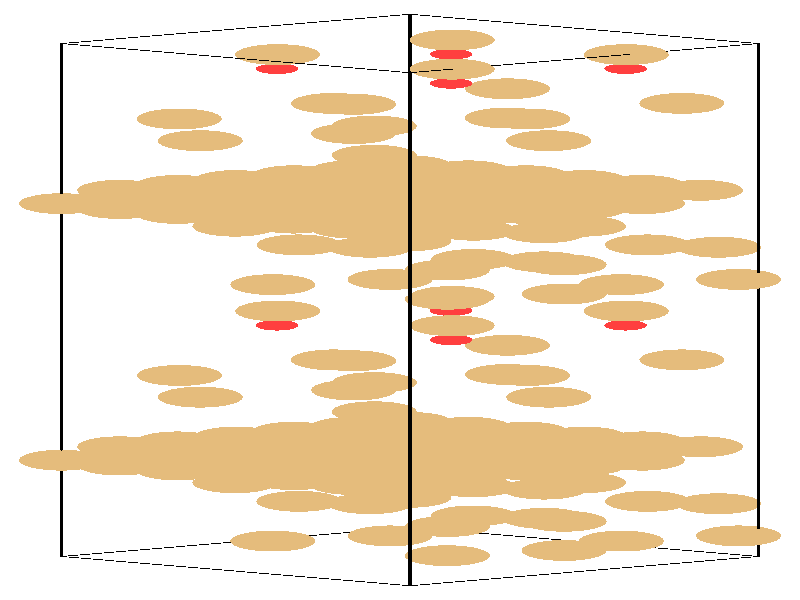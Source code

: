 #include "colors.inc"
#include "finish.inc"

global_settings {assumed_gamma 1 max_trace_level 6}
background {color White}
camera {orthographic
  right -24.86*x up 76.08*y
  direction 1.00*z
  location <0,0,50.00> look_at <0,0,0>}
light_source {<  2.00,   3.00,  40.00> color White
  area_light <0.70, 0, 0>, <0, 0.70, 0>, 3, 3
  adaptive 1 jitter}

#declare simple = finish {phong 0.7}
#declare pale = finish {ambient .5 diffuse .85 roughness .001 specular 0.200 }
#declare intermediate = finish {ambient 0.3 diffuse 0.6 specular 0.10 roughness 0.04 }
#declare vmd = finish {ambient .0 diffuse .65 phong 0.1 phong_size 40. specular 0.500 }
#declare jmol = finish {ambient .2 diffuse .6 specular 1 roughness .001 metallic}
#declare ase2 = finish {ambient 0.05 brilliance 3 diffuse 0.6 metallic specular 0.70 roughness 0.04 reflection 0.15}
#declare ase3 = finish {ambient .15 brilliance 2 diffuse .6 metallic specular 1. roughness .001 reflection .0}
#declare glass = finish {ambient .05 diffuse .3 specular 1. roughness .001}
#declare glass2 = finish {ambient .0 diffuse .3 specular 1. reflection .25 roughness .001}
#declare Rcell = 0.050;
#declare Rbond = 0.100;

#macro atom(LOC, R, COL, TRANS, FIN)
  sphere{LOC, R texture{pigment{color COL transmit TRANS} finish{FIN}}}
#end
#macro constrain(LOC, R, COL, TRANS FIN)
union{torus{R, Rcell rotate 45*z texture{pigment{color COL transmit TRANS} finish{FIN}}}
      torus{R, Rcell rotate -45*z texture{pigment{color COL transmit TRANS} finish{FIN}}}
      translate LOC}
#end

cylinder {<-10.52, -32.52, -33.83>, <  0.31, -36.23, -23.65>, Rcell pigment {Black}}
cylinder {<  0.31, -28.82, -44.00>, < 11.14, -32.52, -33.83>, Rcell pigment {Black}}
cylinder {<  0.31,  36.23, -20.33>, < 11.14,  32.52, -10.15>, Rcell pigment {Black}}
cylinder {<-10.52,  32.52, -10.15>, <  0.31,  28.82,   0.03>, Rcell pigment {Black}}
cylinder {<-10.52, -32.52, -33.83>, <  0.31, -28.82, -44.00>, Rcell pigment {Black}}
cylinder {<  0.31, -36.23, -23.65>, < 11.14, -32.52, -33.83>, Rcell pigment {Black}}
cylinder {<  0.31,  28.82,   0.03>, < 11.14,  32.52, -10.15>, Rcell pigment {Black}}
cylinder {<-10.52,  32.52, -10.15>, <  0.31,  36.23, -20.33>, Rcell pigment {Black}}
cylinder {<-10.52, -32.52, -33.83>, <-10.52,  32.52, -10.15>, Rcell pigment {Black}}
cylinder {<  0.31, -36.23, -23.65>, <  0.31,  28.82,   0.03>, Rcell pigment {Black}}
cylinder {< 11.14, -32.52, -33.83>, < 11.14,  32.52, -10.15>, Rcell pigment {Black}}
cylinder {<  0.31, -28.82, -44.00>, <  0.31,  36.23, -20.33>, Rcell pigment {Black}}
atom(<-10.52, -20.31, -29.38>, 1.32, rgb <0.78, 0.50, 0.20>, 0.0, ase3) // #0 
atom(< -8.71, -20.92, -27.68>, 1.32, rgb <0.78, 0.50, 0.20>, 0.0, ase3) // #1 
atom(< -6.91, -21.54, -25.99>, 1.32, rgb <0.78, 0.50, 0.20>, 0.0, ase3) // #2 
atom(< -8.71, -19.69, -31.08>, 1.32, rgb <0.78, 0.50, 0.20>, 0.0, ase3) // #3 
atom(< -6.91, -20.31, -29.38>, 1.32, rgb <0.78, 0.50, 0.20>, 0.0, ase3) // #4 
atom(< -5.10, -20.92, -27.68>, 1.32, rgb <0.78, 0.50, 0.20>, 0.0, ase3) // #5 
atom(< -6.91, -19.07, -32.77>, 1.32, rgb <0.78, 0.50, 0.20>, 0.0, ase3) // #6 
atom(< -5.10, -19.69, -31.08>, 1.32, rgb <0.78, 0.50, 0.20>, 0.0, ase3) // #7 
atom(< -3.30, -20.31, -29.38>, 1.32, rgb <0.78, 0.50, 0.20>, 0.0, ase3) // #8 
atom(< -8.71, -18.61, -28.76>, 1.32, rgb <0.78, 0.50, 0.20>, 0.0, ase3) // #9 
atom(< -6.91, -19.23, -27.07>, 1.32, rgb <0.78, 0.50, 0.20>, 0.0, ase3) // #10 
atom(< -5.10, -19.85, -25.37>, 1.32, rgb <0.78, 0.50, 0.20>, 0.0, ase3) // #11 
atom(< -6.91, -17.99, -30.46>, 1.32, rgb <0.78, 0.50, 0.20>, 0.0, ase3) // #12 
atom(< -5.10, -18.61, -28.76>, 1.32, rgb <0.78, 0.50, 0.20>, 0.0, ase3) // #13 
atom(< -3.30, -19.23, -27.07>, 1.32, rgb <0.78, 0.50, 0.20>, 0.0, ase3) // #14 
atom(< -5.10, -17.38, -32.15>, 1.32, rgb <0.78, 0.50, 0.20>, 0.0, ase3) // #15 
atom(< -3.30, -17.99, -30.46>, 1.32, rgb <0.78, 0.50, 0.20>, 0.0, ase3) // #16 
atom(< -1.49, -18.61, -28.76>, 1.32, rgb <0.78, 0.50, 0.20>, 0.0, ase3) // #17 
atom(<  2.28,   5.14, -13.04>, 1.32, rgb <0.78, 0.50, 0.20>, 0.0, ase3) // #18 
atom(< -1.44,  -7.71, -32.49>, 1.32, rgb <0.78, 0.50, 0.20>, 0.0, ase3) // #19 
atom(< -0.80, -10.47, -29.49>, 1.32, rgb <0.78, 0.50, 0.20>, 0.0, ase3) // #20 
atom(<  5.10,   0.76, -16.40>, 1.32, rgb <0.78, 0.50, 0.20>, 0.0, ase3) // #21 
atom(<  1.62,  -3.26, -14.39>, 1.32, rgb <0.78, 0.50, 0.20>, 0.0, ase3) // #22 
atom(<  1.47,   3.80, -28.96>, 1.32, rgb <0.78, 0.50, 0.20>, 0.0, ase3) // #23 
atom(<  0.28,  11.21, -20.57>, 1.32, rgb <0.78, 0.50, 0.20>, 0.0, ase3) // #24 
atom(< -2.07,  -7.59, -26.28>, 1.32, rgb <0.78, 0.50, 0.20>, 0.0, ase3) // #25 
atom(<  9.90,   6.69, -20.65>, 1.32, rgb <0.78, 0.50, 0.20>, 0.0, ase3) // #26 
atom(< -3.82,  -3.21, -21.85>, 0.66, rgb <1.00, 0.05, 0.05>, 0.0, ase3) // #27 
atom(<  0.52, -18.40, -36.05>, 0.76, rgb <0.56, 0.56, 0.56>, 0.0, ase3) // #28 
atom(<-10.52,  12.22, -17.54>, 1.32, rgb <0.78, 0.50, 0.20>, 0.0, ase3) // #29 
atom(< -8.71,  11.60, -15.85>, 1.32, rgb <0.78, 0.50, 0.20>, 0.0, ase3) // #30 
atom(< -6.91,  10.98, -14.15>, 1.32, rgb <0.78, 0.50, 0.20>, 0.0, ase3) // #31 
atom(< -8.71,  12.83, -19.24>, 1.32, rgb <0.78, 0.50, 0.20>, 0.0, ase3) // #32 
atom(< -6.91,  12.22, -17.54>, 1.32, rgb <0.78, 0.50, 0.20>, 0.0, ase3) // #33 
atom(< -5.10,  11.60, -15.85>, 1.32, rgb <0.78, 0.50, 0.20>, 0.0, ase3) // #34 
atom(< -6.91,  13.45, -20.93>, 1.32, rgb <0.78, 0.50, 0.20>, 0.0, ase3) // #35 
atom(< -5.10,  12.83, -19.24>, 1.32, rgb <0.78, 0.50, 0.20>, 0.0, ase3) // #36 
atom(< -3.30,  12.22, -17.54>, 1.32, rgb <0.78, 0.50, 0.20>, 0.0, ase3) // #37 
atom(< -8.71,  13.91, -16.92>, 1.32, rgb <0.78, 0.50, 0.20>, 0.0, ase3) // #38 
atom(< -6.91,  13.29, -15.23>, 1.32, rgb <0.78, 0.50, 0.20>, 0.0, ase3) // #39 
atom(< -5.10,  12.68, -13.53>, 1.32, rgb <0.78, 0.50, 0.20>, 0.0, ase3) // #40 
atom(< -6.91,  14.53, -18.62>, 1.32, rgb <0.78, 0.50, 0.20>, 0.0, ase3) // #41 
atom(< -5.10,  13.91, -16.92>, 1.32, rgb <0.78, 0.50, 0.20>, 0.0, ase3) // #42 
atom(< -3.30,  13.29, -15.23>, 1.32, rgb <0.78, 0.50, 0.20>, 0.0, ase3) // #43 
atom(< -5.10,  15.15, -20.32>, 1.32, rgb <0.78, 0.50, 0.20>, 0.0, ase3) // #44 
atom(< -3.30,  14.53, -18.62>, 1.32, rgb <0.78, 0.50, 0.20>, 0.0, ase3) // #45 
atom(< -1.49,  13.91, -16.92>, 1.32, rgb <0.78, 0.50, 0.20>, 0.0, ase3) // #46 
atom(<  2.28, -27.38, -24.88>, 1.32, rgb <0.78, 0.50, 0.20>, 0.0, ase3) // #47 
atom(< -1.44,  24.81, -20.65>, 1.32, rgb <0.78, 0.50, 0.20>, 0.0, ase3) // #48 
atom(< -0.80,  22.06, -17.65>, 1.32, rgb <0.78, 0.50, 0.20>, 0.0, ase3) // #49 
atom(<  5.10, -31.76, -28.24>, 1.32, rgb <0.78, 0.50, 0.20>, 0.0, ase3) // #50 
atom(<  1.62,  29.27,  -2.55>, 1.32, rgb <0.78, 0.50, 0.20>, 0.0, ase3) // #51 
atom(<  1.47, -28.72, -40.79>, 1.32, rgb <0.78, 0.50, 0.20>, 0.0, ase3) // #52 
atom(<  0.28, -21.31, -32.40>, 1.32, rgb <0.78, 0.50, 0.20>, 0.0, ase3) // #53 
atom(< -2.07,  24.93, -14.44>, 1.32, rgb <0.78, 0.50, 0.20>, 0.0, ase3) // #54 
atom(<  9.90, -25.83, -32.48>, 1.32, rgb <0.78, 0.50, 0.20>, 0.0, ase3) // #55 
atom(< -3.82,  29.32, -10.01>, 0.66, rgb <1.00, 0.05, 0.05>, 0.0, ase3) // #56 
atom(<  0.52,  14.12, -24.21>, 0.76, rgb <0.56, 0.56, 0.56>, 0.0, ase3) // #57 
atom(< -5.10, -18.45, -34.47>, 1.32, rgb <0.78, 0.50, 0.20>, 0.0, ase3) // #58 
atom(< -3.30, -19.07, -32.77>, 1.32, rgb <0.78, 0.50, 0.20>, 0.0, ase3) // #59 
atom(< -1.49, -19.69, -31.08>, 1.32, rgb <0.78, 0.50, 0.20>, 0.0, ase3) // #60 
atom(< -3.30, -17.84, -36.16>, 1.32, rgb <0.78, 0.50, 0.20>, 0.0, ase3) // #61 
atom(< -1.49, -18.45, -34.47>, 1.32, rgb <0.78, 0.50, 0.20>, 0.0, ase3) // #62 
atom(<  0.31, -19.07, -32.77>, 1.32, rgb <0.78, 0.50, 0.20>, 0.0, ase3) // #63 
atom(< -1.49, -17.22, -37.86>, 1.32, rgb <0.78, 0.50, 0.20>, 0.0, ase3) // #64 
atom(<  0.31, -17.84, -36.16>, 1.32, rgb <0.78, 0.50, 0.20>, 0.0, ase3) // #65 
atom(<  2.12, -18.45, -34.47>, 1.32, rgb <0.78, 0.50, 0.20>, 0.0, ase3) // #66 
atom(< -3.30, -16.76, -33.85>, 1.32, rgb <0.78, 0.50, 0.20>, 0.0, ase3) // #67 
atom(< -1.49, -17.38, -32.15>, 1.32, rgb <0.78, 0.50, 0.20>, 0.0, ase3) // #68 
atom(<  0.31, -17.99, -30.46>, 1.32, rgb <0.78, 0.50, 0.20>, 0.0, ase3) // #69 
atom(< -1.49, -16.14, -35.55>, 1.32, rgb <0.78, 0.50, 0.20>, 0.0, ase3) // #70 
atom(<  0.31, -16.76, -33.85>, 1.32, rgb <0.78, 0.50, 0.20>, 0.0, ase3) // #71 
atom(<  2.12, -17.38, -32.15>, 1.32, rgb <0.78, 0.50, 0.20>, 0.0, ase3) // #72 
atom(<  0.31, -15.52, -37.24>, 1.32, rgb <0.78, 0.50, 0.20>, 0.0, ase3) // #73 
atom(<  2.12, -16.14, -35.55>, 1.32, rgb <0.78, 0.50, 0.20>, 0.0, ase3) // #74 
atom(<  3.92, -16.76, -33.85>, 1.32, rgb <0.78, 0.50, 0.20>, 0.0, ase3) // #75 
atom(<  7.69,   6.99, -18.13>, 1.32, rgb <0.78, 0.50, 0.20>, 0.0, ase3) // #76 
atom(< -6.86,  -9.57, -27.40>, 1.32, rgb <0.78, 0.50, 0.20>, 0.0, ase3) // #77 
atom(< -6.21, -12.32, -24.40>, 1.32, rgb <0.78, 0.50, 0.20>, 0.0, ase3) // #78 
atom(< 10.52,   2.61, -21.49>, 1.32, rgb <0.78, 0.50, 0.20>, 0.0, ase3) // #79 
atom(<  7.03,  -1.40, -19.48>, 1.32, rgb <0.78, 0.50, 0.20>, 0.0, ase3) // #80 
atom(< -3.95,   1.95, -23.87>, 1.32, rgb <0.78, 0.50, 0.20>, 0.0, ase3) // #81 
atom(< -5.13,   9.36, -15.48>, 1.32, rgb <0.78, 0.50, 0.20>, 0.0, ase3) // #82 
atom(<  3.34,  -5.74, -31.37>, 1.32, rgb <0.78, 0.50, 0.20>, 0.0, ase3) // #83 
atom(<  4.48,   4.84, -15.56>, 1.32, rgb <0.78, 0.50, 0.20>, 0.0, ase3) // #84 
atom(<  1.59,  -1.35, -26.94>, 0.66, rgb <1.00, 0.05, 0.05>, 0.0, ase3) // #85 
atom(< -4.89, -20.26, -30.96>, 0.76, rgb <0.56, 0.56, 0.56>, 0.0, ase3) // #86 
atom(< -5.10,  14.07, -22.63>, 1.32, rgb <0.78, 0.50, 0.20>, 0.0, ase3) // #87 
atom(< -3.30,  13.45, -20.93>, 1.32, rgb <0.78, 0.50, 0.20>, 0.0, ase3) // #88 
atom(< -1.49,  12.83, -19.24>, 1.32, rgb <0.78, 0.50, 0.20>, 0.0, ase3) // #89 
atom(< -3.30,  14.69, -24.33>, 1.32, rgb <0.78, 0.50, 0.20>, 0.0, ase3) // #90 
atom(< -1.49,  14.07, -22.63>, 1.32, rgb <0.78, 0.50, 0.20>, 0.0, ase3) // #91 
atom(<  0.31,  13.45, -20.93>, 1.32, rgb <0.78, 0.50, 0.20>, 0.0, ase3) // #92 
atom(< -1.49,  15.30, -26.02>, 1.32, rgb <0.78, 0.50, 0.20>, 0.0, ase3) // #93 
atom(<  0.31,  14.69, -24.33>, 1.32, rgb <0.78, 0.50, 0.20>, 0.0, ase3) // #94 
atom(<  2.12,  14.07, -22.63>, 1.32, rgb <0.78, 0.50, 0.20>, 0.0, ase3) // #95 
atom(< -3.30,  15.76, -22.01>, 1.32, rgb <0.78, 0.50, 0.20>, 0.0, ase3) // #96 
atom(< -1.49,  15.15, -20.32>, 1.32, rgb <0.78, 0.50, 0.20>, 0.0, ase3) // #97 
atom(<  0.31,  14.53, -18.62>, 1.32, rgb <0.78, 0.50, 0.20>, 0.0, ase3) // #98 
atom(< -1.49,  16.38, -23.71>, 1.32, rgb <0.78, 0.50, 0.20>, 0.0, ase3) // #99 
atom(<  0.31,  15.76, -22.01>, 1.32, rgb <0.78, 0.50, 0.20>, 0.0, ase3) // #100 
atom(<  2.12,  15.15, -20.32>, 1.32, rgb <0.78, 0.50, 0.20>, 0.0, ase3) // #101 
atom(<  0.31,  17.00, -25.41>, 1.32, rgb <0.78, 0.50, 0.20>, 0.0, ase3) // #102 
atom(<  2.12,  16.38, -23.71>, 1.32, rgb <0.78, 0.50, 0.20>, 0.0, ase3) // #103 
atom(<  3.92,  15.76, -22.01>, 1.32, rgb <0.78, 0.50, 0.20>, 0.0, ase3) // #104 
atom(<  7.69, -25.53, -29.96>, 1.32, rgb <0.78, 0.50, 0.20>, 0.0, ase3) // #105 
atom(< -6.86,  22.96, -15.57>, 1.32, rgb <0.78, 0.50, 0.20>, 0.0, ase3) // #106 
atom(< -6.21,  20.20, -12.56>, 1.32, rgb <0.78, 0.50, 0.20>, 0.0, ase3) // #107 
atom(< 10.52, -29.91, -33.33>, 1.32, rgb <0.78, 0.50, 0.20>, 0.0, ase3) // #108 
atom(<  7.03,  31.12,  -7.64>, 1.32, rgb <0.78, 0.50, 0.20>, 0.0, ase3) // #109 
atom(< -3.95, -30.57, -35.71>, 1.32, rgb <0.78, 0.50, 0.20>, 0.0, ase3) // #110 
atom(< -5.13, -23.17, -27.32>, 1.32, rgb <0.78, 0.50, 0.20>, 0.0, ase3) // #111 
atom(<  3.34,  26.78, -19.53>, 1.32, rgb <0.78, 0.50, 0.20>, 0.0, ase3) // #112 
atom(<  4.48, -27.68, -27.39>, 1.32, rgb <0.78, 0.50, 0.20>, 0.0, ase3) // #113 
atom(<  1.59,  31.17, -15.10>, 0.66, rgb <1.00, 0.05, 0.05>, 0.0, ase3) // #114 
atom(< -4.89,  12.27, -19.12>, 0.76, rgb <0.56, 0.56, 0.56>, 0.0, ase3) // #115 
atom(< -5.10, -22.16, -24.29>, 1.32, rgb <0.78, 0.50, 0.20>, 0.0, ase3) // #116 
atom(< -3.30, -22.78, -22.59>, 1.32, rgb <0.78, 0.50, 0.20>, 0.0, ase3) // #117 
atom(< -1.49, -23.39, -20.90>, 1.32, rgb <0.78, 0.50, 0.20>, 0.0, ase3) // #118 
atom(< -3.30, -21.54, -25.99>, 1.32, rgb <0.78, 0.50, 0.20>, 0.0, ase3) // #119 
atom(< -1.49, -22.16, -24.29>, 1.32, rgb <0.78, 0.50, 0.20>, 0.0, ase3) // #120 
atom(<  0.31, -22.78, -22.59>, 1.32, rgb <0.78, 0.50, 0.20>, 0.0, ase3) // #121 
atom(< -1.49, -20.92, -27.68>, 1.32, rgb <0.78, 0.50, 0.20>, 0.0, ase3) // #122 
atom(<  0.31, -21.54, -25.99>, 1.32, rgb <0.78, 0.50, 0.20>, 0.0, ase3) // #123 
atom(<  2.12, -22.16, -24.29>, 1.32, rgb <0.78, 0.50, 0.20>, 0.0, ase3) // #124 
atom(< -3.30, -20.46, -23.67>, 1.32, rgb <0.78, 0.50, 0.20>, 0.0, ase3) // #125 
atom(< -1.49, -21.08, -21.98>, 1.32, rgb <0.78, 0.50, 0.20>, 0.0, ase3) // #126 
atom(<  0.31, -21.70, -20.28>, 1.32, rgb <0.78, 0.50, 0.20>, 0.0, ase3) // #127 
atom(< -1.49, -19.85, -25.37>, 1.32, rgb <0.78, 0.50, 0.20>, 0.0, ase3) // #128 
atom(<  0.31, -20.46, -23.67>, 1.32, rgb <0.78, 0.50, 0.20>, 0.0, ase3) // #129 
atom(<  2.12, -21.08, -21.98>, 1.32, rgb <0.78, 0.50, 0.20>, 0.0, ase3) // #130 
atom(<  0.31, -19.23, -27.07>, 1.32, rgb <0.78, 0.50, 0.20>, 0.0, ase3) // #131 
atom(<  2.12, -19.85, -25.37>, 1.32, rgb <0.78, 0.50, 0.20>, 0.0, ase3) // #132 
atom(<  3.92, -20.46, -23.67>, 1.32, rgb <0.78, 0.50, 0.20>, 0.0, ase3) // #133 
atom(< -3.14,   6.99, -18.13>, 1.32, rgb <0.78, 0.50, 0.20>, 0.0, ase3) // #134 
atom(<  3.97,  -9.57, -27.40>, 1.32, rgb <0.78, 0.50, 0.20>, 0.0, ase3) // #135 
atom(<  4.62, -12.32, -24.40>, 1.32, rgb <0.78, 0.50, 0.20>, 0.0, ase3) // #136 
atom(< -0.31,   2.61, -21.49>, 1.32, rgb <0.78, 0.50, 0.20>, 0.0, ase3) // #137 
atom(< -3.80,  -1.40, -19.48>, 1.32, rgb <0.78, 0.50, 0.20>, 0.0, ase3) // #138 
atom(<  6.88,   1.95, -23.87>, 1.32, rgb <0.78, 0.50, 0.20>, 0.0, ase3) // #139 
atom(<  5.70,   9.36, -15.48>, 1.32, rgb <0.78, 0.50, 0.20>, 0.0, ase3) // #140 
atom(<  3.34,  -9.44, -21.19>, 1.32, rgb <0.78, 0.50, 0.20>, 0.0, ase3) // #141 
atom(<  4.48,   8.54, -25.73>, 1.32, rgb <0.78, 0.50, 0.20>, 0.0, ase3) // #142 
atom(<  1.59,  -5.06, -16.76>, 0.66, rgb <1.00, 0.05, 0.05>, 0.0, ase3) // #143 
atom(<  5.94, -20.26, -30.96>, 0.76, rgb <0.56, 0.56, 0.56>, 0.0, ase3) // #144 
atom(< -5.10,  10.36, -12.45>, 1.32, rgb <0.78, 0.50, 0.20>, 0.0, ase3) // #145 
atom(< -3.30,   9.75, -10.76>, 1.32, rgb <0.78, 0.50, 0.20>, 0.0, ase3) // #146 
atom(< -1.49,   9.13,  -9.06>, 1.32, rgb <0.78, 0.50, 0.20>, 0.0, ase3) // #147 
atom(< -3.30,  10.98, -14.15>, 1.32, rgb <0.78, 0.50, 0.20>, 0.0, ase3) // #148 
atom(< -1.49,  10.36, -12.45>, 1.32, rgb <0.78, 0.50, 0.20>, 0.0, ase3) // #149 
atom(<  0.31,   9.75, -10.76>, 1.32, rgb <0.78, 0.50, 0.20>, 0.0, ase3) // #150 
atom(< -1.49,  11.60, -15.85>, 1.32, rgb <0.78, 0.50, 0.20>, 0.0, ase3) // #151 
atom(<  0.31,  10.98, -14.15>, 1.32, rgb <0.78, 0.50, 0.20>, 0.0, ase3) // #152 
atom(<  2.12,  10.36, -12.45>, 1.32, rgb <0.78, 0.50, 0.20>, 0.0, ase3) // #153 
atom(< -3.30,  12.06, -11.84>, 1.32, rgb <0.78, 0.50, 0.20>, 0.0, ase3) // #154 
atom(< -1.49,  11.44, -10.14>, 1.32, rgb <0.78, 0.50, 0.20>, 0.0, ase3) // #155 
atom(<  0.31,  10.83,  -8.44>, 1.32, rgb <0.78, 0.50, 0.20>, 0.0, ase3) // #156 
atom(< -1.49,  12.68, -13.53>, 1.32, rgb <0.78, 0.50, 0.20>, 0.0, ase3) // #157 
atom(<  0.31,  12.06, -11.84>, 1.32, rgb <0.78, 0.50, 0.20>, 0.0, ase3) // #158 
atom(<  2.12,  11.44, -10.14>, 1.32, rgb <0.78, 0.50, 0.20>, 0.0, ase3) // #159 
atom(<  0.31,  13.29, -15.23>, 1.32, rgb <0.78, 0.50, 0.20>, 0.0, ase3) // #160 
atom(<  2.12,  12.68, -13.53>, 1.32, rgb <0.78, 0.50, 0.20>, 0.0, ase3) // #161 
atom(<  3.92,  12.06, -11.84>, 1.32, rgb <0.78, 0.50, 0.20>, 0.0, ase3) // #162 
atom(< -3.14, -25.53, -29.96>, 1.32, rgb <0.78, 0.50, 0.20>, 0.0, ase3) // #163 
atom(<  3.97,  22.96, -15.57>, 1.32, rgb <0.78, 0.50, 0.20>, 0.0, ase3) // #164 
atom(<  4.62,  20.20, -12.56>, 1.32, rgb <0.78, 0.50, 0.20>, 0.0, ase3) // #165 
atom(< -0.31, -29.91, -33.33>, 1.32, rgb <0.78, 0.50, 0.20>, 0.0, ase3) // #166 
atom(< -3.80,  31.12,  -7.64>, 1.32, rgb <0.78, 0.50, 0.20>, 0.0, ase3) // #167 
atom(<  6.88, -30.57, -35.71>, 1.32, rgb <0.78, 0.50, 0.20>, 0.0, ase3) // #168 
atom(<  5.70, -23.17, -27.32>, 1.32, rgb <0.78, 0.50, 0.20>, 0.0, ase3) // #169 
atom(<  3.34,  23.08,  -9.35>, 1.32, rgb <0.78, 0.50, 0.20>, 0.0, ase3) // #170 
atom(<  4.48, -23.98, -37.57>, 1.32, rgb <0.78, 0.50, 0.20>, 0.0, ase3) // #171 
atom(<  1.59,  27.46,  -4.92>, 0.66, rgb <1.00, 0.05, 0.05>, 0.0, ase3) // #172 
atom(<  5.94,  12.27, -19.12>, 0.76, rgb <0.56, 0.56, 0.56>, 0.0, ase3) // #173 
atom(<  0.31, -20.31, -29.38>, 1.32, rgb <0.78, 0.50, 0.20>, 0.0, ase3) // #174 
atom(<  2.12, -20.92, -27.68>, 1.32, rgb <0.78, 0.50, 0.20>, 0.0, ase3) // #175 
atom(<  3.92, -21.54, -25.99>, 1.32, rgb <0.78, 0.50, 0.20>, 0.0, ase3) // #176 
atom(<  2.12, -19.69, -31.08>, 1.32, rgb <0.78, 0.50, 0.20>, 0.0, ase3) // #177 
atom(<  3.92, -20.31, -29.38>, 1.32, rgb <0.78, 0.50, 0.20>, 0.0, ase3) // #178 
atom(<  5.73, -20.92, -27.68>, 1.32, rgb <0.78, 0.50, 0.20>, 0.0, ase3) // #179 
atom(<  3.92, -19.07, -32.77>, 1.32, rgb <0.78, 0.50, 0.20>, 0.0, ase3) // #180 
atom(<  5.73, -19.69, -31.08>, 1.32, rgb <0.78, 0.50, 0.20>, 0.0, ase3) // #181 
atom(<  7.53, -20.31, -29.38>, 1.32, rgb <0.78, 0.50, 0.20>, 0.0, ase3) // #182 
atom(<  2.12, -18.61, -28.76>, 1.32, rgb <0.78, 0.50, 0.20>, 0.0, ase3) // #183 
atom(<  3.92, -19.23, -27.07>, 1.32, rgb <0.78, 0.50, 0.20>, 0.0, ase3) // #184 
atom(<  5.73, -19.85, -25.37>, 1.32, rgb <0.78, 0.50, 0.20>, 0.0, ase3) // #185 
atom(<  3.92, -17.99, -30.46>, 1.32, rgb <0.78, 0.50, 0.20>, 0.0, ase3) // #186 
atom(<  5.73, -18.61, -28.76>, 1.32, rgb <0.78, 0.50, 0.20>, 0.0, ase3) // #187 
atom(<  7.53, -19.23, -27.07>, 1.32, rgb <0.78, 0.50, 0.20>, 0.0, ase3) // #188 
atom(<  5.73, -17.38, -32.15>, 1.32, rgb <0.78, 0.50, 0.20>, 0.0, ase3) // #189 
atom(<  7.53, -17.99, -30.46>, 1.32, rgb <0.78, 0.50, 0.20>, 0.0, ase3) // #190 
atom(<  9.34, -18.61, -28.76>, 1.32, rgb <0.78, 0.50, 0.20>, 0.0, ase3) // #191 
atom(<  2.28,   8.85, -23.21>, 1.32, rgb <0.78, 0.50, 0.20>, 0.0, ase3) // #192 
atom(< -1.44, -11.42, -22.31>, 1.32, rgb <0.78, 0.50, 0.20>, 0.0, ase3) // #193 
atom(< -0.80, -14.17, -19.31>, 1.32, rgb <0.78, 0.50, 0.20>, 0.0, ase3) // #194 
atom(<  5.10,   4.47, -26.58>, 1.32, rgb <0.78, 0.50, 0.20>, 0.0, ase3) // #195 
atom(<  1.62,   0.45, -24.57>, 1.32, rgb <0.78, 0.50, 0.20>, 0.0, ase3) // #196 
atom(<  1.47,   0.10, -18.78>, 1.32, rgb <0.78, 0.50, 0.20>, 0.0, ase3) // #197 
atom(<  0.28,   7.50, -10.39>, 1.32, rgb <0.78, 0.50, 0.20>, 0.0, ase3) // #198 
atom(<  8.76,  -7.59, -26.28>, 1.32, rgb <0.78, 0.50, 0.20>, 0.0, ase3) // #199 
atom(< -0.93,   6.69, -20.65>, 1.32, rgb <0.78, 0.50, 0.20>, 0.0, ase3) // #200 
atom(<  7.01,  -3.21, -21.85>, 0.66, rgb <1.00, 0.05, 0.05>, 0.0, ase3) // #201 
atom(<  0.52, -22.11, -25.87>, 0.76, rgb <0.56, 0.56, 0.56>, 0.0, ase3) // #202 
atom(<  0.31,  12.22, -17.54>, 1.32, rgb <0.78, 0.50, 0.20>, 0.0, ase3) // #203 
atom(<  2.12,  11.60, -15.85>, 1.32, rgb <0.78, 0.50, 0.20>, 0.0, ase3) // #204 
atom(<  3.92,  10.98, -14.15>, 1.32, rgb <0.78, 0.50, 0.20>, 0.0, ase3) // #205 
atom(<  2.12,  12.83, -19.24>, 1.32, rgb <0.78, 0.50, 0.20>, 0.0, ase3) // #206 
atom(<  3.92,  12.22, -17.54>, 1.32, rgb <0.78, 0.50, 0.20>, 0.0, ase3) // #207 
atom(<  5.73,  11.60, -15.85>, 1.32, rgb <0.78, 0.50, 0.20>, 0.0, ase3) // #208 
atom(<  3.92,  13.45, -20.93>, 1.32, rgb <0.78, 0.50, 0.20>, 0.0, ase3) // #209 
atom(<  5.73,  12.83, -19.24>, 1.32, rgb <0.78, 0.50, 0.20>, 0.0, ase3) // #210 
atom(<  7.53,  12.22, -17.54>, 1.32, rgb <0.78, 0.50, 0.20>, 0.0, ase3) // #211 
atom(<  2.12,  13.91, -16.92>, 1.32, rgb <0.78, 0.50, 0.20>, 0.0, ase3) // #212 
atom(<  3.92,  13.29, -15.23>, 1.32, rgb <0.78, 0.50, 0.20>, 0.0, ase3) // #213 
atom(<  5.73,  12.68, -13.53>, 1.32, rgb <0.78, 0.50, 0.20>, 0.0, ase3) // #214 
atom(<  3.92,  14.53, -18.62>, 1.32, rgb <0.78, 0.50, 0.20>, 0.0, ase3) // #215 
atom(<  5.73,  13.91, -16.92>, 1.32, rgb <0.78, 0.50, 0.20>, 0.0, ase3) // #216 
atom(<  7.53,  13.29, -15.23>, 1.32, rgb <0.78, 0.50, 0.20>, 0.0, ase3) // #217 
atom(<  5.73,  15.15, -20.32>, 1.32, rgb <0.78, 0.50, 0.20>, 0.0, ase3) // #218 
atom(<  7.53,  14.53, -18.62>, 1.32, rgb <0.78, 0.50, 0.20>, 0.0, ase3) // #219 
atom(<  9.34,  13.91, -16.92>, 1.32, rgb <0.78, 0.50, 0.20>, 0.0, ase3) // #220 
atom(<  2.28, -23.68, -35.05>, 1.32, rgb <0.78, 0.50, 0.20>, 0.0, ase3) // #221 
atom(< -1.44,  21.11, -10.48>, 1.32, rgb <0.78, 0.50, 0.20>, 0.0, ase3) // #222 
atom(< -0.80,  18.35,  -7.48>, 1.32, rgb <0.78, 0.50, 0.20>, 0.0, ase3) // #223 
atom(<  5.10, -28.06, -38.42>, 1.32, rgb <0.78, 0.50, 0.20>, 0.0, ase3) // #224 
atom(<  1.62,  32.97, -12.73>, 1.32, rgb <0.78, 0.50, 0.20>, 0.0, ase3) // #225 
atom(<  1.47, -32.42, -30.62>, 1.32, rgb <0.78, 0.50, 0.20>, 0.0, ase3) // #226 
atom(<  0.28, -25.02, -22.23>, 1.32, rgb <0.78, 0.50, 0.20>, 0.0, ase3) // #227 
atom(<  8.76,  24.93, -14.44>, 1.32, rgb <0.78, 0.50, 0.20>, 0.0, ase3) // #228 
atom(< -0.93, -25.83, -32.48>, 1.32, rgb <0.78, 0.50, 0.20>, 0.0, ase3) // #229 
atom(<  7.01,  29.32, -10.01>, 0.66, rgb <1.00, 0.05, 0.05>, 0.0, ase3) // #230 
atom(<  0.52,  10.42, -14.03>, 0.76, rgb <0.56, 0.56, 0.56>, 0.0, ase3) // #231 
